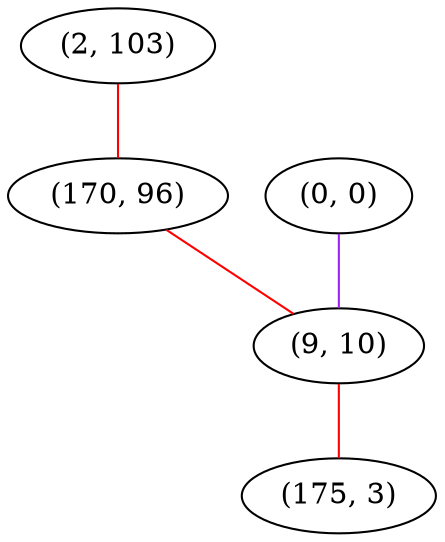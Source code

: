 graph "" {
"(2, 103)";
"(170, 96)";
"(0, 0)";
"(9, 10)";
"(175, 3)";
"(2, 103)" -- "(170, 96)"  [color=red, key=0, weight=1];
"(170, 96)" -- "(9, 10)"  [color=red, key=0, weight=1];
"(0, 0)" -- "(9, 10)"  [color=purple, key=0, weight=4];
"(9, 10)" -- "(175, 3)"  [color=red, key=0, weight=1];
}
